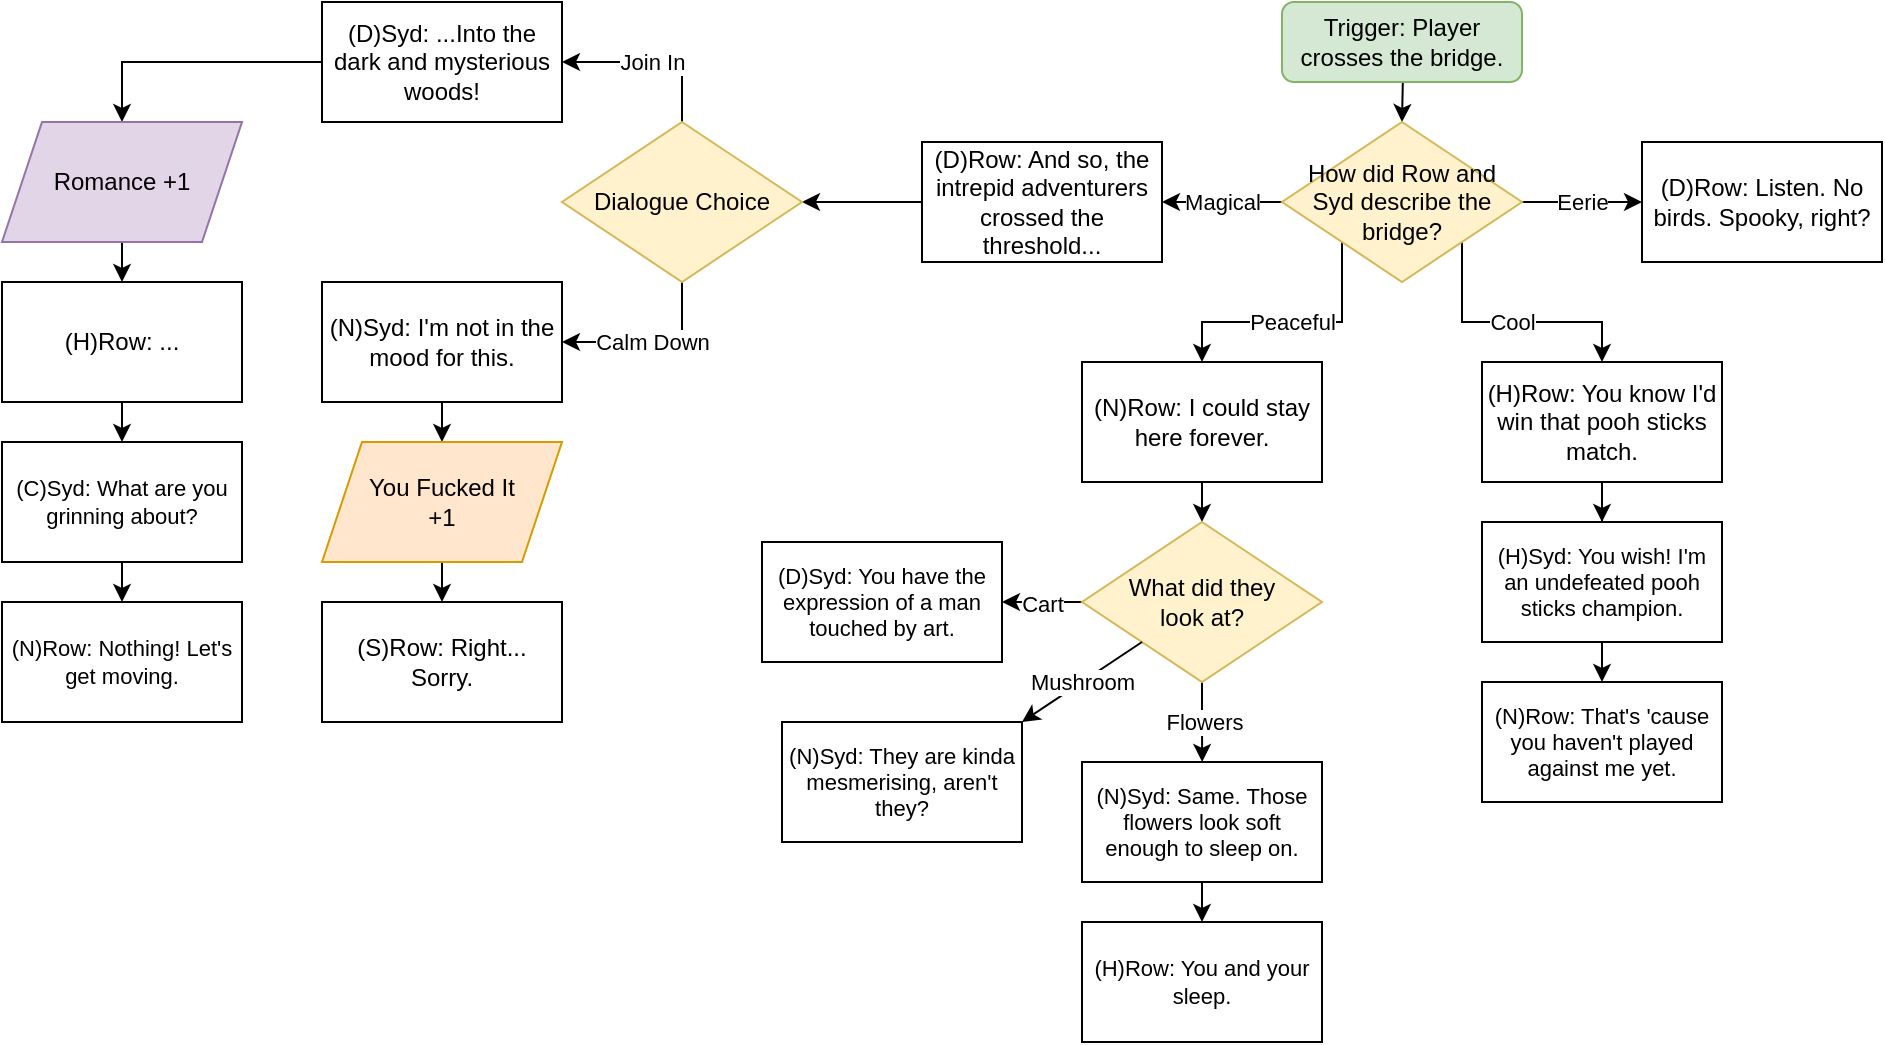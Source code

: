 <mxfile version="19.0.2" type="github">
  <diagram id="DZ8Dj9MR2hZbXhJrOcKU" name="Page-1">
    <mxGraphModel dx="2324" dy="821" grid="1" gridSize="10" guides="1" tooltips="1" connect="1" arrows="1" fold="1" page="1" pageScale="1" pageWidth="827" pageHeight="1169" math="0" shadow="0">
      <root>
        <mxCell id="0" />
        <mxCell id="1" parent="0" />
        <mxCell id="NAdVG0IVwEAJiWZTJbvc-14" style="edgeStyle=orthogonalEdgeStyle;rounded=0;orthogonalLoop=1;jettySize=auto;html=1;exitX=0.5;exitY=1;exitDx=0;exitDy=0;entryX=0.5;entryY=0;entryDx=0;entryDy=0;" parent="1" target="NAdVG0IVwEAJiWZTJbvc-13" edge="1">
          <mxGeometry relative="1" as="geometry">
            <mxPoint x="420" y="90" as="sourcePoint" />
          </mxGeometry>
        </mxCell>
        <mxCell id="NAdVG0IVwEAJiWZTJbvc-2" value="Trigger: Player crosses the bridge." style="rounded=1;whiteSpace=wrap;html=1;fillColor=#d5e8d4;strokeColor=#82b366;" parent="1" vertex="1">
          <mxGeometry x="360" y="80" width="120" height="40" as="geometry" />
        </mxCell>
        <mxCell id="NAdVG0IVwEAJiWZTJbvc-18" value="Eerie" style="edgeStyle=orthogonalEdgeStyle;rounded=0;orthogonalLoop=1;jettySize=auto;html=1;exitX=1;exitY=0.5;exitDx=0;exitDy=0;" parent="1" source="NAdVG0IVwEAJiWZTJbvc-13" target="NAdVG0IVwEAJiWZTJbvc-16" edge="1">
          <mxGeometry relative="1" as="geometry" />
        </mxCell>
        <mxCell id="NAdVG0IVwEAJiWZTJbvc-19" value="Magical" style="edgeStyle=orthogonalEdgeStyle;rounded=0;orthogonalLoop=1;jettySize=auto;html=1;exitX=0;exitY=0.5;exitDx=0;exitDy=0;entryX=1;entryY=0.5;entryDx=0;entryDy=0;" parent="1" source="NAdVG0IVwEAJiWZTJbvc-13" target="NAdVG0IVwEAJiWZTJbvc-15" edge="1">
          <mxGeometry relative="1" as="geometry" />
        </mxCell>
        <mxCell id="Kke0BGWT3q5RP1eteunb-4" value="Peaceful" style="edgeStyle=orthogonalEdgeStyle;rounded=0;orthogonalLoop=1;jettySize=auto;html=1;exitX=0;exitY=1;exitDx=0;exitDy=0;" parent="1" source="NAdVG0IVwEAJiWZTJbvc-13" target="Kke0BGWT3q5RP1eteunb-2" edge="1">
          <mxGeometry relative="1" as="geometry" />
        </mxCell>
        <mxCell id="Kke0BGWT3q5RP1eteunb-5" value="Cool" style="edgeStyle=orthogonalEdgeStyle;rounded=0;orthogonalLoop=1;jettySize=auto;html=1;exitX=1;exitY=1;exitDx=0;exitDy=0;entryX=0.5;entryY=0;entryDx=0;entryDy=0;" parent="1" source="NAdVG0IVwEAJiWZTJbvc-13" target="Kke0BGWT3q5RP1eteunb-3" edge="1">
          <mxGeometry relative="1" as="geometry" />
        </mxCell>
        <mxCell id="NAdVG0IVwEAJiWZTJbvc-13" value="How did Row and Syd describe the bridge?" style="rhombus;whiteSpace=wrap;html=1;fillColor=#fff2cc;strokeColor=#d6b656;" parent="1" vertex="1">
          <mxGeometry x="360" y="140" width="120" height="80" as="geometry" />
        </mxCell>
        <mxCell id="Kke0BGWT3q5RP1eteunb-10" style="edgeStyle=orthogonalEdgeStyle;rounded=0;orthogonalLoop=1;jettySize=auto;html=1;exitX=0;exitY=0.5;exitDx=0;exitDy=0;entryX=1;entryY=0.5;entryDx=0;entryDy=0;" parent="1" source="NAdVG0IVwEAJiWZTJbvc-15" target="Kke0BGWT3q5RP1eteunb-8" edge="1">
          <mxGeometry relative="1" as="geometry" />
        </mxCell>
        <mxCell id="NAdVG0IVwEAJiWZTJbvc-15" value="(D)Row: And so, the intrepid adventurers crossed the threshold..." style="rounded=0;whiteSpace=wrap;html=1;spacing=2;" parent="1" vertex="1">
          <mxGeometry x="180" y="150" width="120" height="60" as="geometry" />
        </mxCell>
        <mxCell id="NAdVG0IVwEAJiWZTJbvc-16" value="(D)Row: Listen. No birds. Spooky, right?" style="rounded=0;whiteSpace=wrap;html=1;" parent="1" vertex="1">
          <mxGeometry x="540" y="150" width="120" height="60" as="geometry" />
        </mxCell>
        <mxCell id="VS9Qs09J__AlXY4NKtRz-25" style="edgeStyle=orthogonalEdgeStyle;rounded=0;orthogonalLoop=1;jettySize=auto;html=1;exitX=0.5;exitY=1;exitDx=0;exitDy=0;entryX=0.5;entryY=0;entryDx=0;entryDy=0;fontSize=11;" edge="1" parent="1" source="Kke0BGWT3q5RP1eteunb-2" target="VS9Qs09J__AlXY4NKtRz-24">
          <mxGeometry relative="1" as="geometry" />
        </mxCell>
        <mxCell id="Kke0BGWT3q5RP1eteunb-2" value="(N)Row: I could stay here forever." style="rounded=0;whiteSpace=wrap;html=1;" parent="1" vertex="1">
          <mxGeometry x="260" y="260" width="120" height="60" as="geometry" />
        </mxCell>
        <mxCell id="VS9Qs09J__AlXY4NKtRz-33" style="edgeStyle=orthogonalEdgeStyle;rounded=0;orthogonalLoop=1;jettySize=auto;html=1;exitX=0.5;exitY=1;exitDx=0;exitDy=0;fontSize=11;" edge="1" parent="1" source="Kke0BGWT3q5RP1eteunb-3" target="VS9Qs09J__AlXY4NKtRz-34">
          <mxGeometry relative="1" as="geometry">
            <mxPoint x="520.222" y="340" as="targetPoint" />
          </mxGeometry>
        </mxCell>
        <mxCell id="Kke0BGWT3q5RP1eteunb-3" value="(H)Row: You know I&#39;d win that pooh sticks match." style="rounded=0;whiteSpace=wrap;html=1;" parent="1" vertex="1">
          <mxGeometry x="460" y="260" width="120" height="60" as="geometry" />
        </mxCell>
        <mxCell id="Kke0BGWT3q5RP1eteunb-15" value="Join In" style="edgeStyle=orthogonalEdgeStyle;rounded=0;orthogonalLoop=1;jettySize=auto;html=1;exitX=0.5;exitY=0;exitDx=0;exitDy=0;entryX=1;entryY=0.5;entryDx=0;entryDy=0;" parent="1" source="Kke0BGWT3q5RP1eteunb-8" target="Kke0BGWT3q5RP1eteunb-12" edge="1">
          <mxGeometry relative="1" as="geometry" />
        </mxCell>
        <mxCell id="Kke0BGWT3q5RP1eteunb-18" value="Calm Down" style="edgeStyle=orthogonalEdgeStyle;rounded=0;orthogonalLoop=1;jettySize=auto;html=1;exitX=0.5;exitY=1;exitDx=0;exitDy=0;entryX=1;entryY=0.5;entryDx=0;entryDy=0;" parent="1" source="Kke0BGWT3q5RP1eteunb-8" target="Kke0BGWT3q5RP1eteunb-13" edge="1">
          <mxGeometry relative="1" as="geometry" />
        </mxCell>
        <mxCell id="Kke0BGWT3q5RP1eteunb-8" value="Dialogue Choice" style="rhombus;whiteSpace=wrap;html=1;fillColor=#fff2cc;strokeColor=#d6b656;" parent="1" vertex="1">
          <mxGeometry y="140" width="120" height="80" as="geometry" />
        </mxCell>
        <mxCell id="VS9Qs09J__AlXY4NKtRz-2" style="edgeStyle=orthogonalEdgeStyle;rounded=0;orthogonalLoop=1;jettySize=auto;html=1;exitX=0;exitY=0.5;exitDx=0;exitDy=0;entryX=0.5;entryY=0;entryDx=0;entryDy=0;" edge="1" parent="1" source="Kke0BGWT3q5RP1eteunb-12" target="VS9Qs09J__AlXY4NKtRz-1">
          <mxGeometry relative="1" as="geometry" />
        </mxCell>
        <mxCell id="Kke0BGWT3q5RP1eteunb-12" value="&lt;div&gt;(D)Syd: ...Into the dark and mysterious woods!&lt;br&gt;&lt;/div&gt;" style="rounded=0;whiteSpace=wrap;html=1;" parent="1" vertex="1">
          <mxGeometry x="-120" y="80" width="120" height="60" as="geometry" />
        </mxCell>
        <mxCell id="VS9Qs09J__AlXY4NKtRz-4" style="edgeStyle=orthogonalEdgeStyle;rounded=0;orthogonalLoop=1;jettySize=auto;html=1;exitX=0.5;exitY=1;exitDx=0;exitDy=0;entryX=0.5;entryY=0;entryDx=0;entryDy=0;" edge="1" parent="1" source="Kke0BGWT3q5RP1eteunb-13" target="VS9Qs09J__AlXY4NKtRz-3">
          <mxGeometry relative="1" as="geometry" />
        </mxCell>
        <mxCell id="Kke0BGWT3q5RP1eteunb-13" value="(N)Syd: I&#39;m not in the mood for this." style="rounded=0;whiteSpace=wrap;html=1;" parent="1" vertex="1">
          <mxGeometry x="-120" y="220" width="120" height="60" as="geometry" />
        </mxCell>
        <mxCell id="VS9Qs09J__AlXY4NKtRz-8" style="edgeStyle=orthogonalEdgeStyle;rounded=0;orthogonalLoop=1;jettySize=auto;html=1;exitX=0.5;exitY=1;exitDx=0;exitDy=0;entryX=0.5;entryY=0;entryDx=0;entryDy=0;fontSize=11;" edge="1" parent="1" source="VS9Qs09J__AlXY4NKtRz-1" target="VS9Qs09J__AlXY4NKtRz-7">
          <mxGeometry relative="1" as="geometry" />
        </mxCell>
        <mxCell id="VS9Qs09J__AlXY4NKtRz-1" value="Romance +1" style="shape=parallelogram;perimeter=parallelogramPerimeter;whiteSpace=wrap;html=1;fixedSize=1;fillColor=#e1d5e7;strokeColor=#9673a6;" vertex="1" parent="1">
          <mxGeometry x="-280" y="140" width="120" height="60" as="geometry" />
        </mxCell>
        <mxCell id="VS9Qs09J__AlXY4NKtRz-6" style="edgeStyle=orthogonalEdgeStyle;rounded=0;orthogonalLoop=1;jettySize=auto;html=1;exitX=0.5;exitY=1;exitDx=0;exitDy=0;entryX=0.5;entryY=0;entryDx=0;entryDy=0;" edge="1" parent="1" source="VS9Qs09J__AlXY4NKtRz-3" target="VS9Qs09J__AlXY4NKtRz-5">
          <mxGeometry relative="1" as="geometry" />
        </mxCell>
        <mxCell id="VS9Qs09J__AlXY4NKtRz-3" value="&lt;div&gt;You Fucked It&lt;/div&gt;&lt;div&gt;+1&lt;/div&gt;" style="shape=parallelogram;perimeter=parallelogramPerimeter;whiteSpace=wrap;html=1;fixedSize=1;fillColor=#ffe6cc;strokeColor=#d79b00;" vertex="1" parent="1">
          <mxGeometry x="-120" y="300" width="120" height="60" as="geometry" />
        </mxCell>
        <mxCell id="VS9Qs09J__AlXY4NKtRz-5" value="(S)Row: Right... Sorry." style="rounded=0;whiteSpace=wrap;html=1;" vertex="1" parent="1">
          <mxGeometry x="-120" y="380" width="120" height="60" as="geometry" />
        </mxCell>
        <mxCell id="VS9Qs09J__AlXY4NKtRz-11" style="edgeStyle=orthogonalEdgeStyle;rounded=0;orthogonalLoop=1;jettySize=auto;html=1;exitX=0.5;exitY=1;exitDx=0;exitDy=0;entryX=0.5;entryY=0;entryDx=0;entryDy=0;fontSize=11;" edge="1" parent="1" source="VS9Qs09J__AlXY4NKtRz-7" target="VS9Qs09J__AlXY4NKtRz-9">
          <mxGeometry relative="1" as="geometry" />
        </mxCell>
        <mxCell id="VS9Qs09J__AlXY4NKtRz-7" value="(H)Row: ... " style="rounded=0;whiteSpace=wrap;html=1;" vertex="1" parent="1">
          <mxGeometry x="-280" y="220" width="120" height="60" as="geometry" />
        </mxCell>
        <mxCell id="VS9Qs09J__AlXY4NKtRz-13" style="edgeStyle=orthogonalEdgeStyle;rounded=0;orthogonalLoop=1;jettySize=auto;html=1;exitX=0.5;exitY=1;exitDx=0;exitDy=0;entryX=0.5;entryY=0;entryDx=0;entryDy=0;fontSize=11;" edge="1" parent="1" source="VS9Qs09J__AlXY4NKtRz-9" target="VS9Qs09J__AlXY4NKtRz-12">
          <mxGeometry relative="1" as="geometry" />
        </mxCell>
        <mxCell id="VS9Qs09J__AlXY4NKtRz-9" value="(C)Syd: What are you grinning about?" style="rounded=0;whiteSpace=wrap;html=1;fontSize=11;" vertex="1" parent="1">
          <mxGeometry x="-280" y="300" width="120" height="60" as="geometry" />
        </mxCell>
        <mxCell id="VS9Qs09J__AlXY4NKtRz-12" value="(N)Row: Nothing! Let&#39;s get moving." style="rounded=0;whiteSpace=wrap;html=1;fontSize=11;" vertex="1" parent="1">
          <mxGeometry x="-280" y="380" width="120" height="60" as="geometry" />
        </mxCell>
        <mxCell id="VS9Qs09J__AlXY4NKtRz-27" value="Cart" style="edgeStyle=orthogonalEdgeStyle;rounded=0;orthogonalLoop=1;jettySize=auto;html=1;exitX=0;exitY=0.5;exitDx=0;exitDy=0;entryX=1;entryY=0.5;entryDx=0;entryDy=0;fontSize=11;" edge="1" parent="1" source="VS9Qs09J__AlXY4NKtRz-24">
          <mxGeometry relative="1" as="geometry">
            <mxPoint x="220" y="380" as="targetPoint" />
          </mxGeometry>
        </mxCell>
        <mxCell id="VS9Qs09J__AlXY4NKtRz-28" value="Flowers" style="edgeStyle=orthogonalEdgeStyle;rounded=0;orthogonalLoop=1;jettySize=auto;html=1;exitX=0.5;exitY=1;exitDx=0;exitDy=0;fontSize=11;" edge="1" parent="1" source="VS9Qs09J__AlXY4NKtRz-24">
          <mxGeometry relative="1" as="geometry">
            <mxPoint x="320.091" y="460.0" as="targetPoint" />
          </mxGeometry>
        </mxCell>
        <mxCell id="VS9Qs09J__AlXY4NKtRz-24" value="&lt;div&gt;What did they &lt;br&gt;&lt;/div&gt;&lt;div&gt;look at?&lt;/div&gt;" style="rhombus;whiteSpace=wrap;html=1;fillColor=#fff2cc;strokeColor=#d6b656;" vertex="1" parent="1">
          <mxGeometry x="260" y="340" width="120" height="80" as="geometry" />
        </mxCell>
        <mxCell id="VS9Qs09J__AlXY4NKtRz-26" value="Mushroom" style="endArrow=classic;html=1;rounded=0;fontSize=11;entryX=1;entryY=0;entryDx=0;entryDy=0;" edge="1" parent="1">
          <mxGeometry width="50" height="50" relative="1" as="geometry">
            <mxPoint x="290" y="400" as="sourcePoint" />
            <mxPoint x="230" y="440" as="targetPoint" />
          </mxGeometry>
        </mxCell>
        <mxCell id="VS9Qs09J__AlXY4NKtRz-32" style="edgeStyle=orthogonalEdgeStyle;rounded=0;orthogonalLoop=1;jettySize=auto;html=1;exitX=0.5;exitY=1;exitDx=0;exitDy=0;entryX=0.5;entryY=0;entryDx=0;entryDy=0;fontSize=11;" edge="1" parent="1" source="VS9Qs09J__AlXY4NKtRz-30" target="VS9Qs09J__AlXY4NKtRz-31">
          <mxGeometry relative="1" as="geometry" />
        </mxCell>
        <mxCell id="VS9Qs09J__AlXY4NKtRz-30" value="(N)Syd: Same. Those flowers look soft enough to sleep on." style="rounded=0;whiteSpace=wrap;html=1;fontSize=11;" vertex="1" parent="1">
          <mxGeometry x="260" y="460" width="120" height="60" as="geometry" />
        </mxCell>
        <mxCell id="VS9Qs09J__AlXY4NKtRz-31" value="(H)Row: You and your sleep." style="rounded=0;whiteSpace=wrap;html=1;fontSize=11;" vertex="1" parent="1">
          <mxGeometry x="260" y="540" width="120" height="60" as="geometry" />
        </mxCell>
        <mxCell id="VS9Qs09J__AlXY4NKtRz-36" style="edgeStyle=orthogonalEdgeStyle;rounded=0;orthogonalLoop=1;jettySize=auto;html=1;exitX=0.5;exitY=1;exitDx=0;exitDy=0;entryX=0.5;entryY=0;entryDx=0;entryDy=0;fontSize=11;" edge="1" parent="1" source="VS9Qs09J__AlXY4NKtRz-34" target="VS9Qs09J__AlXY4NKtRz-35">
          <mxGeometry relative="1" as="geometry" />
        </mxCell>
        <mxCell id="VS9Qs09J__AlXY4NKtRz-34" value="(H)Syd: You wish! I&#39;m an undefeated pooh sticks champion." style="rounded=0;whiteSpace=wrap;html=1;fontSize=11;" vertex="1" parent="1">
          <mxGeometry x="460.002" y="340" width="120" height="60" as="geometry" />
        </mxCell>
        <mxCell id="VS9Qs09J__AlXY4NKtRz-35" value="(N)Row: That&#39;s &#39;cause you haven&#39;t played against me yet." style="rounded=0;whiteSpace=wrap;html=1;fontSize=11;" vertex="1" parent="1">
          <mxGeometry x="460" y="420" width="120" height="60" as="geometry" />
        </mxCell>
        <mxCell id="VS9Qs09J__AlXY4NKtRz-38" value="(N)Syd: They are kinda mesmerising, aren&#39;t they?" style="rounded=0;whiteSpace=wrap;html=1;fontSize=11;" vertex="1" parent="1">
          <mxGeometry x="110" y="440" width="120" height="60" as="geometry" />
        </mxCell>
        <mxCell id="VS9Qs09J__AlXY4NKtRz-39" value="(D)Syd: You have the expression of a man touched by art." style="rounded=0;whiteSpace=wrap;html=1;fontSize=11;" vertex="1" parent="1">
          <mxGeometry x="100" y="350" width="120" height="60" as="geometry" />
        </mxCell>
      </root>
    </mxGraphModel>
  </diagram>
</mxfile>
